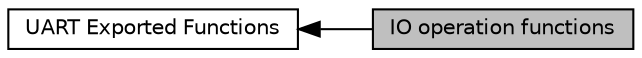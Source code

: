 digraph "IO operation functions"
{
  edge [fontname="Helvetica",fontsize="10",labelfontname="Helvetica",labelfontsize="10"];
  node [fontname="Helvetica",fontsize="10",shape=record];
  rankdir=LR;
  Node0 [label="IO operation functions",height=0.2,width=0.4,color="black", fillcolor="grey75", style="filled", fontcolor="black"];
  Node1 [label="UART Exported Functions",height=0.2,width=0.4,color="black", fillcolor="white", style="filled",URL="$group___u_a_r_t___exported___functions.html"];
  Node1->Node0 [shape=plaintext, dir="back", style="solid"];
}
